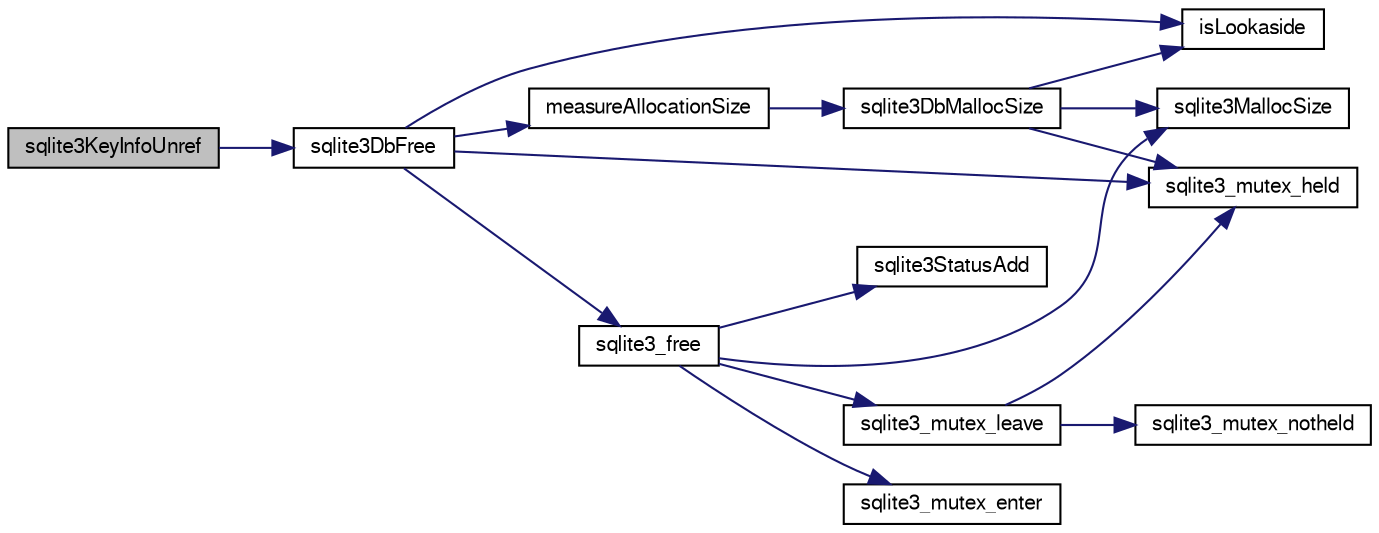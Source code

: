 digraph "sqlite3KeyInfoUnref"
{
  edge [fontname="FreeSans",fontsize="10",labelfontname="FreeSans",labelfontsize="10"];
  node [fontname="FreeSans",fontsize="10",shape=record];
  rankdir="LR";
  Node574266 [label="sqlite3KeyInfoUnref",height=0.2,width=0.4,color="black", fillcolor="grey75", style="filled", fontcolor="black"];
  Node574266 -> Node574267 [color="midnightblue",fontsize="10",style="solid",fontname="FreeSans"];
  Node574267 [label="sqlite3DbFree",height=0.2,width=0.4,color="black", fillcolor="white", style="filled",URL="$sqlite3_8c.html#ac70ab821a6607b4a1b909582dc37a069"];
  Node574267 -> Node574268 [color="midnightblue",fontsize="10",style="solid",fontname="FreeSans"];
  Node574268 [label="sqlite3_mutex_held",height=0.2,width=0.4,color="black", fillcolor="white", style="filled",URL="$sqlite3_8c.html#acf77da68932b6bc163c5e68547ecc3e7"];
  Node574267 -> Node574269 [color="midnightblue",fontsize="10",style="solid",fontname="FreeSans"];
  Node574269 [label="measureAllocationSize",height=0.2,width=0.4,color="black", fillcolor="white", style="filled",URL="$sqlite3_8c.html#a45731e644a22fdb756e2b6337224217a"];
  Node574269 -> Node574270 [color="midnightblue",fontsize="10",style="solid",fontname="FreeSans"];
  Node574270 [label="sqlite3DbMallocSize",height=0.2,width=0.4,color="black", fillcolor="white", style="filled",URL="$sqlite3_8c.html#aa397e5a8a03495203a0767abf0a71f86"];
  Node574270 -> Node574271 [color="midnightblue",fontsize="10",style="solid",fontname="FreeSans"];
  Node574271 [label="sqlite3MallocSize",height=0.2,width=0.4,color="black", fillcolor="white", style="filled",URL="$sqlite3_8c.html#acf5d2a5f35270bafb050bd2def576955"];
  Node574270 -> Node574268 [color="midnightblue",fontsize="10",style="solid",fontname="FreeSans"];
  Node574270 -> Node574272 [color="midnightblue",fontsize="10",style="solid",fontname="FreeSans"];
  Node574272 [label="isLookaside",height=0.2,width=0.4,color="black", fillcolor="white", style="filled",URL="$sqlite3_8c.html#a770fa05ff9717b75e16f4d968a77b897"];
  Node574267 -> Node574272 [color="midnightblue",fontsize="10",style="solid",fontname="FreeSans"];
  Node574267 -> Node574273 [color="midnightblue",fontsize="10",style="solid",fontname="FreeSans"];
  Node574273 [label="sqlite3_free",height=0.2,width=0.4,color="black", fillcolor="white", style="filled",URL="$sqlite3_8c.html#a6552349e36a8a691af5487999ab09519"];
  Node574273 -> Node574274 [color="midnightblue",fontsize="10",style="solid",fontname="FreeSans"];
  Node574274 [label="sqlite3_mutex_enter",height=0.2,width=0.4,color="black", fillcolor="white", style="filled",URL="$sqlite3_8c.html#a1c12cde690bd89f104de5cbad12a6bf5"];
  Node574273 -> Node574275 [color="midnightblue",fontsize="10",style="solid",fontname="FreeSans"];
  Node574275 [label="sqlite3StatusAdd",height=0.2,width=0.4,color="black", fillcolor="white", style="filled",URL="$sqlite3_8c.html#afa029f93586aeab4cc85360905dae9cd"];
  Node574273 -> Node574271 [color="midnightblue",fontsize="10",style="solid",fontname="FreeSans"];
  Node574273 -> Node574276 [color="midnightblue",fontsize="10",style="solid",fontname="FreeSans"];
  Node574276 [label="sqlite3_mutex_leave",height=0.2,width=0.4,color="black", fillcolor="white", style="filled",URL="$sqlite3_8c.html#a5838d235601dbd3c1fa993555c6bcc93"];
  Node574276 -> Node574268 [color="midnightblue",fontsize="10",style="solid",fontname="FreeSans"];
  Node574276 -> Node574277 [color="midnightblue",fontsize="10",style="solid",fontname="FreeSans"];
  Node574277 [label="sqlite3_mutex_notheld",height=0.2,width=0.4,color="black", fillcolor="white", style="filled",URL="$sqlite3_8c.html#a83967c837c1c000d3b5adcfaa688f5dc"];
}
